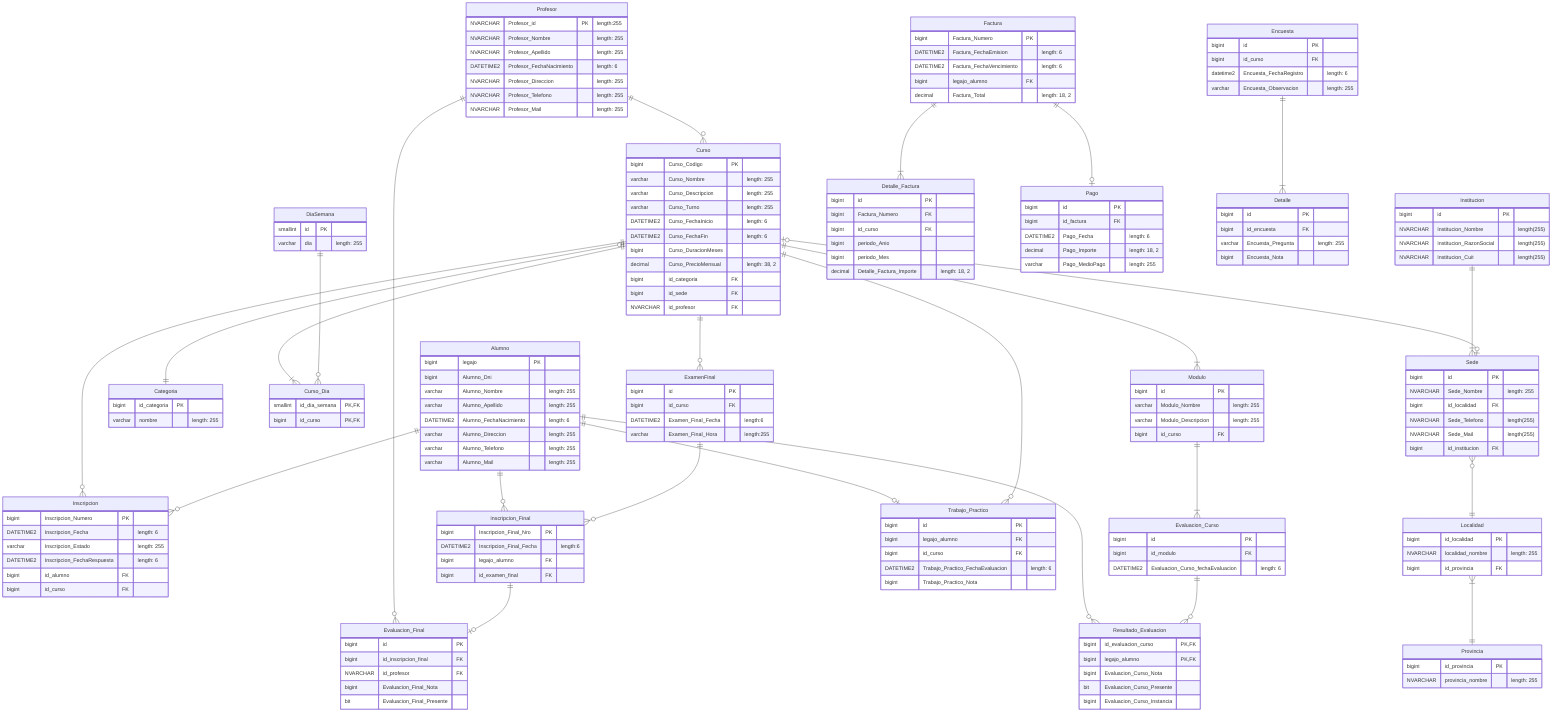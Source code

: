 %% TODO: DECIDIR CÓMO TOMAMOS EL LEGAJO

erDiagram
  %% Entidad Intermedia Alumno-Curso
  Inscripcion {
    bigint Inscripcion_Numero PK
    DATETIME2 Inscripcion_Fecha "length: 6"
    %% Constraint de CHECK("pendiente", "aprobada", "rechazada")
    varchar Inscripcion_Estado "length: 255"
    DATETIME2 Inscripcion_FechaRespuesta "length: 6"
    bigint id_alumno FK
    bigint id_curso FK
  }

  %% Tabla Maestra  Alumno
  Alumno {
    bigint legajo PK
    bigint Alumno_Dni
    varchar Alumno_Nombre "length: 255"
    varchar Alumno_Apellido "length: 255"
    DATETIME2 Alumno_FechaNacimiento "length: 6"
    varchar Alumno_Direccion "length: 255"
    varchar Alumno_Telefono "length: 255"
    varchar Alumno_Mail "length: 255"
  }

  %% Tabla Maestra Curso
    Curso {
    bigint Curso_Codigo PK
    varchar Curso_Nombre "length: 255"
    varchar Curso_Descripcion "length: 255"
    %% Tomamos como que un Curso se dicta en un solo Turno (en la tabla maestra no hay cursos que se dicten en dos turnos)
    %% Constraint de CHECK("mañana", "tarde", "noche")
    varchar Curso_Turno "length: 255"
    DATETIME2 Curso_FechaInicio "length: 6"
    DATETIME2 Curso_FechaFin "length: 6"
    %%DURACIONMESES ES CALCULABLE CON LAS FECHA_INICIO Y FECHA_FIN, pero viene de la Tabla Maestra
    bigint Curso_DuracionMeses
    decimal Curso_PrecioMensual "length: 38, 2"
    bigint id_categoria FK
    bigint id_sede FK
    NVARCHAR id_profesor FK
  }

  %% Tablas Paramétricas de Curso
  Categoria {
    bigint id_categoria PK
    varchar nombre "length: 255"
  }

  DiaSemana{
    smallint id PK
    %% Constraint de CHECK("Lunes", "Martes", "Miércoles", "Jueves", "Viernes", "Sábado", "Domingo")
    varchar dia "length: 255"
  }

  %% No se considera un historial de horarios que tuvo un Curso
  Curso_Dia{
    smallint id_dia_semana PK, FK
    bigint id_curso PK, FK
  }

  %% Documentación: la idea del precio histórico es tener el precio de lista vigente en un momento dado, independientemente de si alguien lo pagó o no
  %% Lo saco por ahora ya que se considera que con que la factura tenga el precio que se cobró alcanza
  %% Precio_Historico{
  %%   bigint id PK
  %%   bigint id_curso FK
  %%   decimal Curso_PrecioMensual "length:38, 2"
  %%   %% Sólo la fecha de inicio de vigencia
  %%   DATETIME2 fecha_vigencia_desde "length:6"
  %% }

  Modulo {
    bigint id PK
    varchar Modulo_Nombre "length: 255"
    varchar Modulo_Descripcion "length: 255"
    bigint id_curso FK
  }

  %% Tabla Maestra Profesor
  Profesor {
    NVARCHAR Profesor_id PK "length:255"
    NVARCHAR Profesor_Nombre "length: 255"
    NVARCHAR Profesor_Apellido "length: 255"
    DATETIME2 Profesor_FechaNacimiento "length: 6"
    NVARCHAR Profesor_Direccion "length: 255"
    NVARCHAR Profesor_Telefono "length: 255"
    NVARCHAR Profesor_Mail "length: 255"
  }

  %% Tabla Maestra  Sede
  Sede {
    %%AGREGADO id
    bigint id PK 
    NVARCHAR Sede_Nombre "length: 255"
    bigint id_localidad FK
    NVARCHAR Sede_Telefono "length(255)"
    NVARCHAR Sede_Mail "length(255)"
    bigint id_institucion FK
  }

  %% Tablas Paramétricas de Sede
  Localidad {
    bigint id_localidad PK
    NVARCHAR localidad_nombre "length: 255"
    bigint id_provincia FK
  }

  Provincia {
    bigint id_provincia PK
    NVARCHAR provincia_nombre "length: 255"
  }

  %% TABLA MAESTRA Institución
  Institucion{
    %% Usamos clave subrogada para no usar el alfanumérico CUIT como PK
    bigint id PK
    NVARCHAR Institucion_Nombre "length(255)"
    NVARCHAR Institucion_RazonSocial "length(255)"
    NVARCHAR Institucion_Cuit "length(255)" 
  }

  %% Tabla Maestra Evaluación de Curso: representa el evento de una evaluación
  Evaluacion_Curso{
    bigint id PK
    bigint id_modulo FK
    DATETIME2 Evaluacion_Curso_fechaEvaluacion "length: 6"
  }

  Resultado_Evaluacion{
    bigint id_evaluacion_curso PK, FK
    bigint legajo_alumno PK, FK
    %% NULLABLE si estuvo ausente
    bigint Evaluacion_Curso_Nota
    bit Evaluacion_Curso_Presente
    bigint Evaluacion_Curso_Instancia
  }

  %% Tabla Maestra Trabajo Práctico
  %% Se consideran TPs Individual
  Trabajo_Practico {
    %% Clave subrogada porque un alumno puede recursar en el mismo curso
    bigint id PK
    bigint legajo_alumno FK
    bigint id_curso FK
    DATETIME2 Trabajo_Practico_FechaEvaluacion "length: 6"
    bigint Trabajo_Practico_Nota
  }

  %% Tabla Maestra Examenes Finales
  ExamenFinal{
    bigint id PK
    bigint id_curso FK
    DATETIME2 Examen_Final_Fecha "length:6"
    varchar Examen_Final_Hora "length:255"
  }

  %% Entidad Intermedia: Evento de inscripción a un examen final de un alumno
  Inscripcion_Final{
    bigint Inscripcion_Final_Nro PK
    DATETIME2 Inscripcion_Final_Fecha "length:6"
    bigint legajo_alumno FK
    bigint id_examen_final FK
  }

  %% Tabla Transaccional Evaluación Final: es el resultado del examen final
  Evaluacion_Final{
    bigint id PK
    bigint id_inscripcion_final FK
    NVARCHAR id_profesor FK
    %% NULLABLE si estuvo ausente
    bigint Evaluacion_Final_Nota
    bit Evaluacion_Final_Presente
  }

  %% Tabla Transaccional Factura
  Factura{
    bigint Factura_Numero PK
    DATETIME2 Factura_FechaEmision "length: 6"
    DATETIME2 Factura_FechaVencimiento "length: 6"
    bigint legajo_alumno FK
    decimal Factura_Total "length: 18, 2"
  }

  Detalle_Factura{
    %% TODO: está bien tener una clave subrogada?
    bigint id PK
    bigint Factura_Numero FK
    bigint id_curso FK
    bigint periodo_Anio
    bigint periodo_Mes
    decimal Detalle_Factura_Importe "length: 18, 2"
  }

  %% Tabla Transaccional Pago:  registrar y gestionar los pagos de los alumnos.
  Pago {
    bigint id PK
    bigint id_factura FK
    DATETIME2 Pago_Fecha "length: 6"
    decimal Pago_Importe "length: 18, 2"
    %% Documentación: el paso se realiza por un único medio de pago
    %% Documentación: se puede añadir una constraint de CHECK("efectivo", "tarjeta", "transferencia"), etc.
    varchar Pago_MedioPago "length: 255"
  }

  %% Tabla Encuesta
  Encuesta {
    bigint id PK
    bigint id_curso FK
    datetime2 Encuesta_FechaRegistro "length: 6"
    varchar Encuesta_Observacion "length: 255"
  }

  %% Documentación: hay preguntas predefinidas? Si hubiesen preguntas predefinidas se tendría que crear la tabla Pregunta
  Detalle {
    bigint id PK
    bigint id_encuesta FK
    varchar Encuesta_Pregunta "length: 255"
    %% Documentación: Añadir constraint de CHECK(nota <= 10 AND nota >= 1)
    bigint Encuesta_Nota
  }

%% Relaciones de la Tabla Sede
Sede }o--|| Localidad: ""
Localidad }|--|| Provincia: ""
Institucion ||--|{ Sede: ""

%% Relaciones de la Tabla Curso
Curso |o--o| Sede: ""
Curso |o--|| Categoria: ""
Curso ||--|{ Curso_Dia: ""
Profesor ||--o{ Curso: ""

DiaSemana ||--o{ Curso_Dia: ""
%% Curso ||--|{ Precio_Historico: ""
Curso ||--|{ Modulo: ""

%% Entidad Intermedia: Inscripción
Curso ||--o{ Inscripcion: ""
Alumno ||--o{ Inscripcion: ""

%% Tabla Maestra Evaluación de Modulos de un Curso
%% La instancia de evaluación del modulo de un curso es en particular para ese modelo del curso.
%% Claramente que pueden darse casos de que 2 fechas instancia de evaluación de un modelo de 2 cursos diferentes coincidan
Modulo ||--|{ Evaluacion_Curso: ""
Alumno ||--o{ Resultado_Evaluacion: ""
Evaluacion_Curso ||--o{ Resultado_Evaluacion: ""

%% Tabla Maestra Trabajo Práctico
Alumno ||--o| Trabajo_Practico: ""
Curso ||--o{ Trabajo_Practico: ""

%% Entidad Intermedia: Inscripción a Examen Final
Alumno ||--o{ Inscripcion_Final: ""
ExamenFinal ||--o{ Inscripcion_Final: ""
Curso ||--o{ ExamenFinal: ""

Profesor ||--o{ Evaluacion_Final: ""
Inscripcion_Final ||--o| Evaluacion_Final: ""

%% Entidad Transaccional Factura
Factura ||--|{ Detalle_Factura: ""
%% Documentación: duda, se considera que el pago de la factura se realiza en su totalidad y no en cuotas o una parte por un medio de pago y otra por otra?
%% Por ahora se considera la relación 1:1
Factura ||--o| Pago: ""

%% Tabla Encuesta
Encuesta ||--|{ Detalle: ""